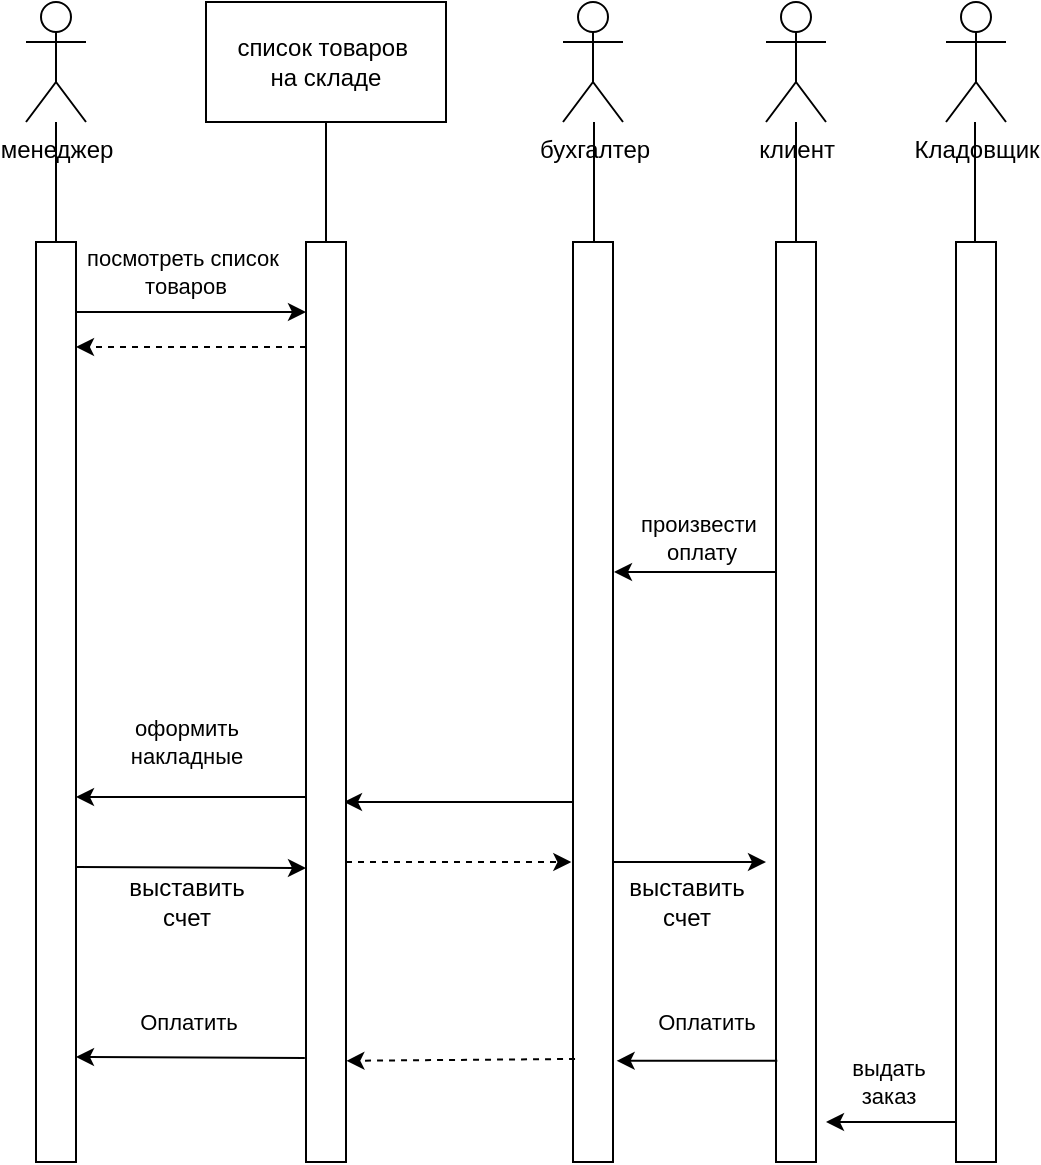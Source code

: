 <mxfile version="20.3.3" type="google"><diagram id="_Q1gMx39VB6cBGnC7Q03" name="Страница 1"><mxGraphModel grid="1" page="1" gridSize="10" guides="1" tooltips="1" connect="1" arrows="1" fold="1" pageScale="1" pageWidth="827" pageHeight="1169" math="0" shadow="0"><root><mxCell id="0"/><mxCell id="1" parent="0"/><mxCell id="yhqB7JsTM_tRHj9qJVy3-1" value="менеджер&lt;br&gt;" style="shape=umlActor;verticalLabelPosition=bottom;verticalAlign=top;html=1;outlineConnect=0;" vertex="1" parent="1"><mxGeometry x="130" y="60" width="30" height="60" as="geometry"/></mxCell><mxCell id="yhqB7JsTM_tRHj9qJVy3-2" value="список товаров&amp;nbsp;&lt;br&gt;на складе" style="rounded=0;whiteSpace=wrap;html=1;" vertex="1" parent="1"><mxGeometry x="220" y="60" width="120" height="60" as="geometry"/></mxCell><mxCell id="yhqB7JsTM_tRHj9qJVy3-4" value="" style="endArrow=none;html=1;rounded=0;entryX=0.5;entryY=1;entryDx=0;entryDy=0;exitX=0.5;exitY=0;exitDx=0;exitDy=0;" edge="1" parent="1" target="yhqB7JsTM_tRHj9qJVy3-2"><mxGeometry width="50" height="50" relative="1" as="geometry"><mxPoint x="280" y="180" as="sourcePoint"/><mxPoint x="440" y="280" as="targetPoint"/></mxGeometry></mxCell><mxCell id="yhqB7JsTM_tRHj9qJVy3-7" value="" style="endArrow=none;html=1;rounded=0;entryX=0.5;entryY=1;entryDx=0;entryDy=0;exitX=0.5;exitY=0;exitDx=0;exitDy=0;" edge="1" parent="1"><mxGeometry width="50" height="50" relative="1" as="geometry"><mxPoint x="145" y="180" as="sourcePoint"/><mxPoint x="145" y="120" as="targetPoint"/></mxGeometry></mxCell><mxCell id="yhqB7JsTM_tRHj9qJVy3-8" value="" style="endArrow=classic;html=1;rounded=0;exitX=1;exitY=0.5;exitDx=0;exitDy=0;entryX=0;entryY=0.5;entryDx=0;entryDy=0;" edge="1" parent="1"><mxGeometry width="50" height="50" relative="1" as="geometry"><mxPoint x="155" y="215" as="sourcePoint"/><mxPoint x="270" y="215" as="targetPoint"/></mxGeometry></mxCell><mxCell id="yhqB7JsTM_tRHj9qJVy3-9" value="посмотреть список&lt;br&gt;&amp;nbsp;товаров" style="edgeLabel;html=1;align=center;verticalAlign=middle;resizable=0;points=[];" connectable="0" vertex="1" parent="yhqB7JsTM_tRHj9qJVy3-8"><mxGeometry x="0.15" y="1" relative="1" as="geometry"><mxPoint x="-13" y="-19" as="offset"/></mxGeometry></mxCell><mxCell id="yhqB7JsTM_tRHj9qJVy3-12" value="" style="endArrow=none;dashed=1;html=1;dashPattern=1 3;strokeWidth=2;rounded=0;exitX=1;exitY=0.75;exitDx=0;exitDy=0;entryX=0;entryY=0.75;entryDx=0;entryDy=0;strokeColor=none;" edge="1" parent="1"><mxGeometry width="50" height="50" relative="1" as="geometry"><mxPoint x="155" y="232.5" as="sourcePoint"/><mxPoint x="270" y="232.5" as="targetPoint"/></mxGeometry></mxCell><mxCell id="yhqB7JsTM_tRHj9qJVy3-13" value="" style="endArrow=classic;html=1;rounded=0;entryX=1;entryY=0.75;entryDx=0;entryDy=0;exitX=0;exitY=0.75;exitDx=0;exitDy=0;dashed=1;" edge="1" parent="1"><mxGeometry width="50" height="50" relative="1" as="geometry"><mxPoint x="270" y="232.5" as="sourcePoint"/><mxPoint x="155" y="232.5" as="targetPoint"/></mxGeometry></mxCell><mxCell id="yhqB7JsTM_tRHj9qJVy3-20" value="бухгалтер" style="shape=umlActor;verticalLabelPosition=bottom;verticalAlign=top;html=1;outlineConnect=0;" vertex="1" parent="1"><mxGeometry x="398.5" y="60" width="30" height="60" as="geometry"/></mxCell><mxCell id="yhqB7JsTM_tRHj9qJVy3-27" value="" style="endArrow=none;html=1;rounded=0;entryX=0.5;entryY=1;entryDx=0;entryDy=0;exitX=0.5;exitY=0;exitDx=0;exitDy=0;" edge="1" parent="1"><mxGeometry width="50" height="50" relative="1" as="geometry"><mxPoint x="414" y="180" as="sourcePoint"/><mxPoint x="414" y="120" as="targetPoint"/></mxGeometry></mxCell><mxCell id="yhqB7JsTM_tRHj9qJVy3-30" value="клиент&lt;br&gt;" style="shape=umlActor;verticalLabelPosition=bottom;verticalAlign=top;html=1;outlineConnect=0;" vertex="1" parent="1"><mxGeometry x="500" y="60" width="30" height="60" as="geometry"/></mxCell><mxCell id="yhqB7JsTM_tRHj9qJVy3-32" value="" style="endArrow=none;html=1;rounded=0;entryX=0.5;entryY=1;entryDx=0;entryDy=0;exitX=0.5;exitY=0;exitDx=0;exitDy=0;" edge="1" parent="1"><mxGeometry width="50" height="50" relative="1" as="geometry"><mxPoint x="515" y="180" as="sourcePoint"/><mxPoint x="515" y="120" as="targetPoint"/></mxGeometry></mxCell><mxCell id="yhqB7JsTM_tRHj9qJVy3-43" value="" style="endArrow=classic;html=1;rounded=0;entryX=1;entryY=0.5;entryDx=0;entryDy=0;exitX=0;exitY=0.5;exitDx=0;exitDy=0;" edge="1" parent="1"><mxGeometry width="50" height="50" relative="1" as="geometry"><mxPoint x="505" y="345" as="sourcePoint"/><mxPoint x="424" y="345" as="targetPoint"/></mxGeometry></mxCell><mxCell id="yhqB7JsTM_tRHj9qJVy3-44" value="произвести&lt;br&gt;&amp;nbsp;оплату" style="edgeLabel;html=1;align=center;verticalAlign=middle;resizable=0;points=[];" connectable="0" vertex="1" parent="yhqB7JsTM_tRHj9qJVy3-43"><mxGeometry x="-0.256" y="4" relative="1" as="geometry"><mxPoint x="-9" y="-21" as="offset"/></mxGeometry></mxCell><mxCell id="yhqB7JsTM_tRHj9qJVy3-45" value="" style="endArrow=classic;html=1;rounded=0;exitX=0;exitY=0.25;exitDx=0;exitDy=0;entryX=1;entryY=0.25;entryDx=0;entryDy=0;" edge="1" parent="1"><mxGeometry width="50" height="50" relative="1" as="geometry"><mxPoint x="270" y="457.5" as="sourcePoint"/><mxPoint x="155" y="457.5" as="targetPoint"/></mxGeometry></mxCell><mxCell id="yhqB7JsTM_tRHj9qJVy3-47" value="Кладовщик&lt;br&gt;" style="shape=umlActor;verticalLabelPosition=bottom;verticalAlign=top;html=1;outlineConnect=0;" vertex="1" parent="1"><mxGeometry x="590" y="60" width="30" height="60" as="geometry"/></mxCell><mxCell id="yhqB7JsTM_tRHj9qJVy3-53" value="" style="endArrow=none;html=1;rounded=0;entryX=0.5;entryY=1;entryDx=0;entryDy=0;exitX=0.5;exitY=0;exitDx=0;exitDy=0;" edge="1" parent="1"><mxGeometry width="50" height="50" relative="1" as="geometry"><mxPoint x="604.5" y="180" as="sourcePoint"/><mxPoint x="604.5" y="120" as="targetPoint"/></mxGeometry></mxCell><mxCell id="yhqB7JsTM_tRHj9qJVy3-54" value="" style="endArrow=classic;html=1;rounded=0;exitX=1;exitY=0.75;exitDx=0;exitDy=0;" edge="1" parent="1"><mxGeometry width="50" height="50" relative="1" as="geometry"><mxPoint x="155" y="492.5" as="sourcePoint"/><mxPoint x="270" y="493" as="targetPoint"/></mxGeometry></mxCell><mxCell id="yhqB7JsTM_tRHj9qJVy3-56" value="выставить&lt;br&gt;счет" style="text;html=1;align=center;verticalAlign=middle;resizable=0;points=[];autosize=1;strokeColor=none;fillColor=none;" vertex="1" parent="1"><mxGeometry x="420" y="490" width="80" height="40" as="geometry"/></mxCell><mxCell id="yhqB7JsTM_tRHj9qJVy3-67" value="" style="endArrow=classic;html=1;rounded=0;exitX=-0.03;exitY=0.887;exitDx=0;exitDy=0;entryX=1;entryY=0.25;entryDx=0;entryDy=0;exitPerimeter=0;" edge="1" parent="1" source="yhqB7JsTM_tRHj9qJVy3-77"><mxGeometry width="50" height="50" relative="1" as="geometry"><mxPoint x="595" y="587.5" as="sourcePoint"/><mxPoint x="155" y="587.5" as="targetPoint"/></mxGeometry></mxCell><mxCell id="yhqB7JsTM_tRHj9qJVy3-68" value="Оплатить" style="edgeLabel;html=1;align=center;verticalAlign=middle;resizable=0;points=[];" connectable="0" vertex="1" parent="yhqB7JsTM_tRHj9qJVy3-67"><mxGeometry x="0.729" y="2" relative="1" as="geometry"><mxPoint x="40" y="-20" as="offset"/></mxGeometry></mxCell><mxCell id="yhqB7JsTM_tRHj9qJVy3-69" value="Оплатить" style="edgeLabel;html=1;align=center;verticalAlign=middle;resizable=0;points=[];" connectable="0" vertex="1" parent="1"><mxGeometry x="470" y="570" as="geometry"/></mxCell><mxCell id="yhqB7JsTM_tRHj9qJVy3-70" value="" style="endArrow=classic;html=1;rounded=0;exitX=1;exitY=0.75;exitDx=0;exitDy=0;entryX=-0.042;entryY=0.674;entryDx=0;entryDy=0;entryPerimeter=0;dashed=1;" edge="1" parent="1" target="yhqB7JsTM_tRHj9qJVy3-78"><mxGeometry width="50" height="50" relative="1" as="geometry"><mxPoint x="290" y="490" as="sourcePoint"/><mxPoint x="405" y="490.5" as="targetPoint"/></mxGeometry></mxCell><mxCell id="yhqB7JsTM_tRHj9qJVy3-71" value="" style="endArrow=classic;html=1;rounded=0;exitX=1;exitY=0.75;exitDx=0;exitDy=0;" edge="1" parent="1"><mxGeometry width="50" height="50" relative="1" as="geometry"><mxPoint x="424" y="490" as="sourcePoint"/><mxPoint x="500" y="490" as="targetPoint"/></mxGeometry></mxCell><mxCell id="yhqB7JsTM_tRHj9qJVy3-72" value="" style="endArrow=classic;html=1;rounded=0;exitX=0;exitY=0.25;exitDx=0;exitDy=0;entryX=1;entryY=0.25;entryDx=0;entryDy=0;" edge="1" parent="1"><mxGeometry width="50" height="50" relative="1" as="geometry"><mxPoint x="404" y="460" as="sourcePoint"/><mxPoint x="289" y="460" as="targetPoint"/></mxGeometry></mxCell><mxCell id="yhqB7JsTM_tRHj9qJVy3-73" value="оформить &lt;br&gt;накладные" style="edgeLabel;html=1;align=center;verticalAlign=middle;resizable=0;points=[];" connectable="0" vertex="1" parent="yhqB7JsTM_tRHj9qJVy3-72"><mxGeometry x="-0.547" y="-3" relative="1" as="geometry"><mxPoint x="-168" y="-27" as="offset"/></mxGeometry></mxCell><mxCell id="yhqB7JsTM_tRHj9qJVy3-75" value="" style="rounded=0;whiteSpace=wrap;html=1;" vertex="1" parent="1"><mxGeometry x="135" y="180" width="20" height="460" as="geometry"/></mxCell><mxCell id="yhqB7JsTM_tRHj9qJVy3-77" value="" style="rounded=0;whiteSpace=wrap;html=1;" vertex="1" parent="1"><mxGeometry x="270" y="180" width="20" height="460" as="geometry"/></mxCell><mxCell id="yhqB7JsTM_tRHj9qJVy3-78" value="" style="rounded=0;whiteSpace=wrap;html=1;" vertex="1" parent="1"><mxGeometry x="403.5" y="180" width="20" height="460" as="geometry"/></mxCell><mxCell id="yhqB7JsTM_tRHj9qJVy3-79" value="" style="endArrow=classic;html=1;rounded=0;entryX=1.01;entryY=0.89;entryDx=0;entryDy=0;entryPerimeter=0;exitX=0.051;exitY=0.888;exitDx=0;exitDy=0;exitPerimeter=0;dashed=1;" edge="1" parent="1" source="yhqB7JsTM_tRHj9qJVy3-78" target="yhqB7JsTM_tRHj9qJVy3-77"><mxGeometry width="50" height="50" relative="1" as="geometry"><mxPoint x="400" y="589" as="sourcePoint"/><mxPoint x="440" y="330" as="targetPoint"/></mxGeometry></mxCell><mxCell id="yhqB7JsTM_tRHj9qJVy3-81" value="" style="rounded=0;whiteSpace=wrap;html=1;" vertex="1" parent="1"><mxGeometry x="505" y="180" width="20" height="460" as="geometry"/></mxCell><mxCell id="yhqB7JsTM_tRHj9qJVy3-82" value="" style="rounded=0;whiteSpace=wrap;html=1;" vertex="1" parent="1"><mxGeometry x="595" y="180" width="20" height="460" as="geometry"/></mxCell><mxCell id="yhqB7JsTM_tRHj9qJVy3-84" value="" style="endArrow=classic;html=1;rounded=0;entryX=1.015;entryY=0.893;entryDx=0;entryDy=0;entryPerimeter=0;" edge="1" parent="1"><mxGeometry width="50" height="50" relative="1" as="geometry"><mxPoint x="595" y="620" as="sourcePoint"/><mxPoint x="530" y="620" as="targetPoint"/></mxGeometry></mxCell><mxCell id="yhqB7JsTM_tRHj9qJVy3-86" value="выдать&lt;br&gt;заказ" style="edgeLabel;html=1;align=center;verticalAlign=middle;resizable=0;points=[];" connectable="0" vertex="1" parent="yhqB7JsTM_tRHj9qJVy3-84"><mxGeometry x="-0.395" y="-1" relative="1" as="geometry"><mxPoint x="-15" y="-19" as="offset"/></mxGeometry></mxCell><mxCell id="yhqB7JsTM_tRHj9qJVy3-85" value="" style="endArrow=classic;html=1;rounded=0;exitX=0.032;exitY=0.89;exitDx=0;exitDy=0;exitPerimeter=0;entryX=1.091;entryY=0.89;entryDx=0;entryDy=0;entryPerimeter=0;" edge="1" parent="1" source="yhqB7JsTM_tRHj9qJVy3-81" target="yhqB7JsTM_tRHj9qJVy3-78"><mxGeometry width="50" height="50" relative="1" as="geometry"><mxPoint x="460" y="620" as="sourcePoint"/><mxPoint x="510" y="570" as="targetPoint"/></mxGeometry></mxCell><mxCell id="yhqB7JsTM_tRHj9qJVy3-87" value="выставить&lt;br&gt;счет" style="text;html=1;align=center;verticalAlign=middle;resizable=0;points=[];autosize=1;strokeColor=none;fillColor=none;" vertex="1" parent="1"><mxGeometry x="170" y="490" width="80" height="40" as="geometry"/></mxCell></root></mxGraphModel></diagram></mxfile>